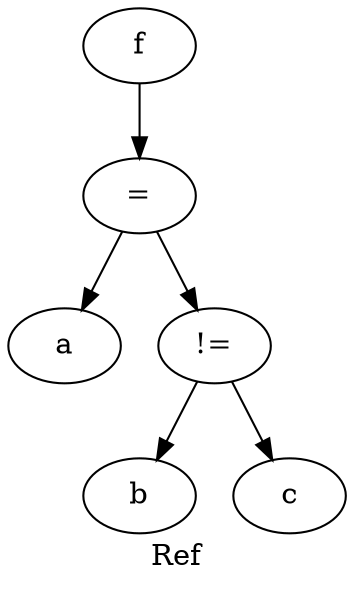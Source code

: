 digraph {
label="Ref";
x55589b62cdd0 -> x55589b62ccf0
x55589b62ccf0 -> x55589b62c910
x55589b62ccf0 -> x55589b62cc80
x55589b62cc80 -> x55589b62caa0
x55589b62cc80 -> x55589b62cc10
x55589b62cdd0 [label="f"];
x55589b62ccf0 [label="="];
x55589b62c910 [label="a"];
x55589b62cc80 [label="!="];
x55589b62caa0 [label="b"];
x55589b62cc10 [label="c"];
}
